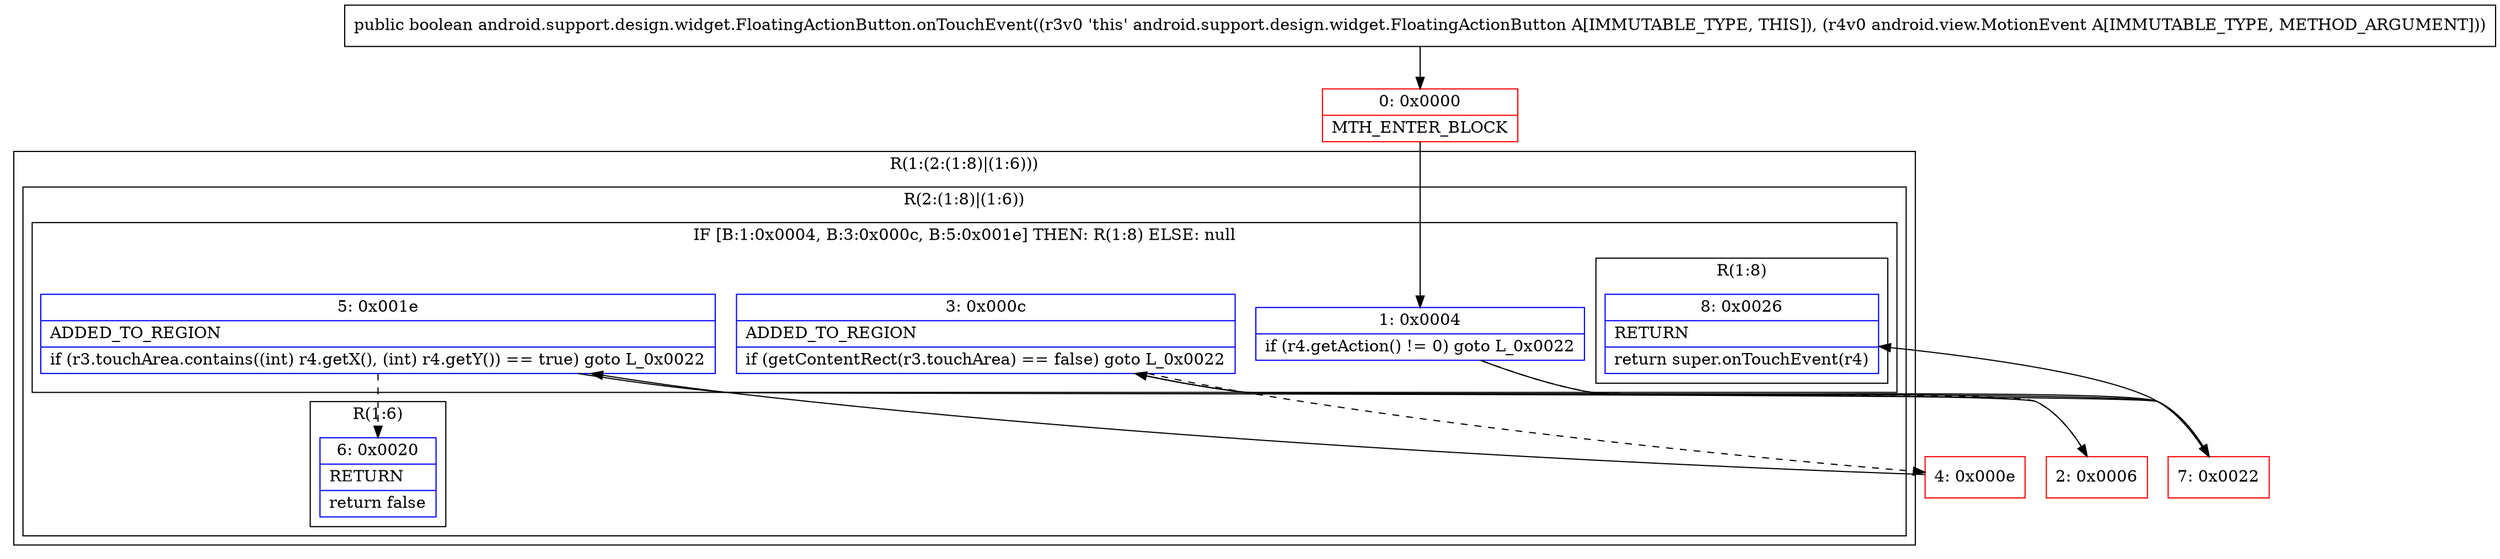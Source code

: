 digraph "CFG forandroid.support.design.widget.FloatingActionButton.onTouchEvent(Landroid\/view\/MotionEvent;)Z" {
subgraph cluster_Region_1849149428 {
label = "R(1:(2:(1:8)|(1:6)))";
node [shape=record,color=blue];
subgraph cluster_Region_1505916371 {
label = "R(2:(1:8)|(1:6))";
node [shape=record,color=blue];
subgraph cluster_IfRegion_946408304 {
label = "IF [B:1:0x0004, B:3:0x000c, B:5:0x001e] THEN: R(1:8) ELSE: null";
node [shape=record,color=blue];
Node_1 [shape=record,label="{1\:\ 0x0004|if (r4.getAction() != 0) goto L_0x0022\l}"];
Node_3 [shape=record,label="{3\:\ 0x000c|ADDED_TO_REGION\l|if (getContentRect(r3.touchArea) == false) goto L_0x0022\l}"];
Node_5 [shape=record,label="{5\:\ 0x001e|ADDED_TO_REGION\l|if (r3.touchArea.contains((int) r4.getX(), (int) r4.getY()) == true) goto L_0x0022\l}"];
subgraph cluster_Region_571905167 {
label = "R(1:8)";
node [shape=record,color=blue];
Node_8 [shape=record,label="{8\:\ 0x0026|RETURN\l|return super.onTouchEvent(r4)\l}"];
}
}
subgraph cluster_Region_1917779806 {
label = "R(1:6)";
node [shape=record,color=blue];
Node_6 [shape=record,label="{6\:\ 0x0020|RETURN\l|return false\l}"];
}
}
}
Node_0 [shape=record,color=red,label="{0\:\ 0x0000|MTH_ENTER_BLOCK\l}"];
Node_2 [shape=record,color=red,label="{2\:\ 0x0006}"];
Node_4 [shape=record,color=red,label="{4\:\ 0x000e}"];
Node_7 [shape=record,color=red,label="{7\:\ 0x0022}"];
MethodNode[shape=record,label="{public boolean android.support.design.widget.FloatingActionButton.onTouchEvent((r3v0 'this' android.support.design.widget.FloatingActionButton A[IMMUTABLE_TYPE, THIS]), (r4v0 android.view.MotionEvent A[IMMUTABLE_TYPE, METHOD_ARGUMENT])) }"];
MethodNode -> Node_0;
Node_1 -> Node_2[style=dashed];
Node_1 -> Node_7;
Node_3 -> Node_4[style=dashed];
Node_3 -> Node_7;
Node_5 -> Node_6[style=dashed];
Node_5 -> Node_7;
Node_0 -> Node_1;
Node_2 -> Node_3;
Node_4 -> Node_5;
Node_7 -> Node_8;
}

